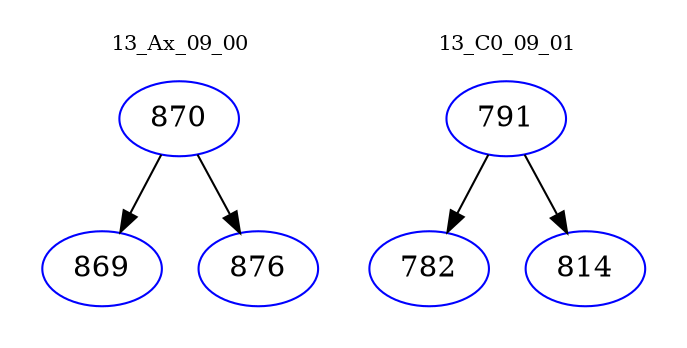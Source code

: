 digraph{
subgraph cluster_0 {
color = white
label = "13_Ax_09_00";
fontsize=10;
T0_870 [label="870", color="blue"]
T0_870 -> T0_869 [color="black"]
T0_869 [label="869", color="blue"]
T0_870 -> T0_876 [color="black"]
T0_876 [label="876", color="blue"]
}
subgraph cluster_1 {
color = white
label = "13_C0_09_01";
fontsize=10;
T1_791 [label="791", color="blue"]
T1_791 -> T1_782 [color="black"]
T1_782 [label="782", color="blue"]
T1_791 -> T1_814 [color="black"]
T1_814 [label="814", color="blue"]
}
}
